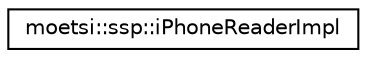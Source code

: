 digraph "Graphical Class Hierarchy"
{
 // LATEX_PDF_SIZE
  edge [fontname="Helvetica",fontsize="10",labelfontname="Helvetica",labelfontsize="10"];
  node [fontname="Helvetica",fontsize="10",shape=record];
  rankdir="LR";
  Node0 [label="moetsi::ssp::iPhoneReaderImpl",height=0.2,width=0.4,color="black", fillcolor="white", style="filled",URL="$classmoetsi_1_1ssp_1_1iPhoneReaderImpl.html",tooltip=" "];
}
